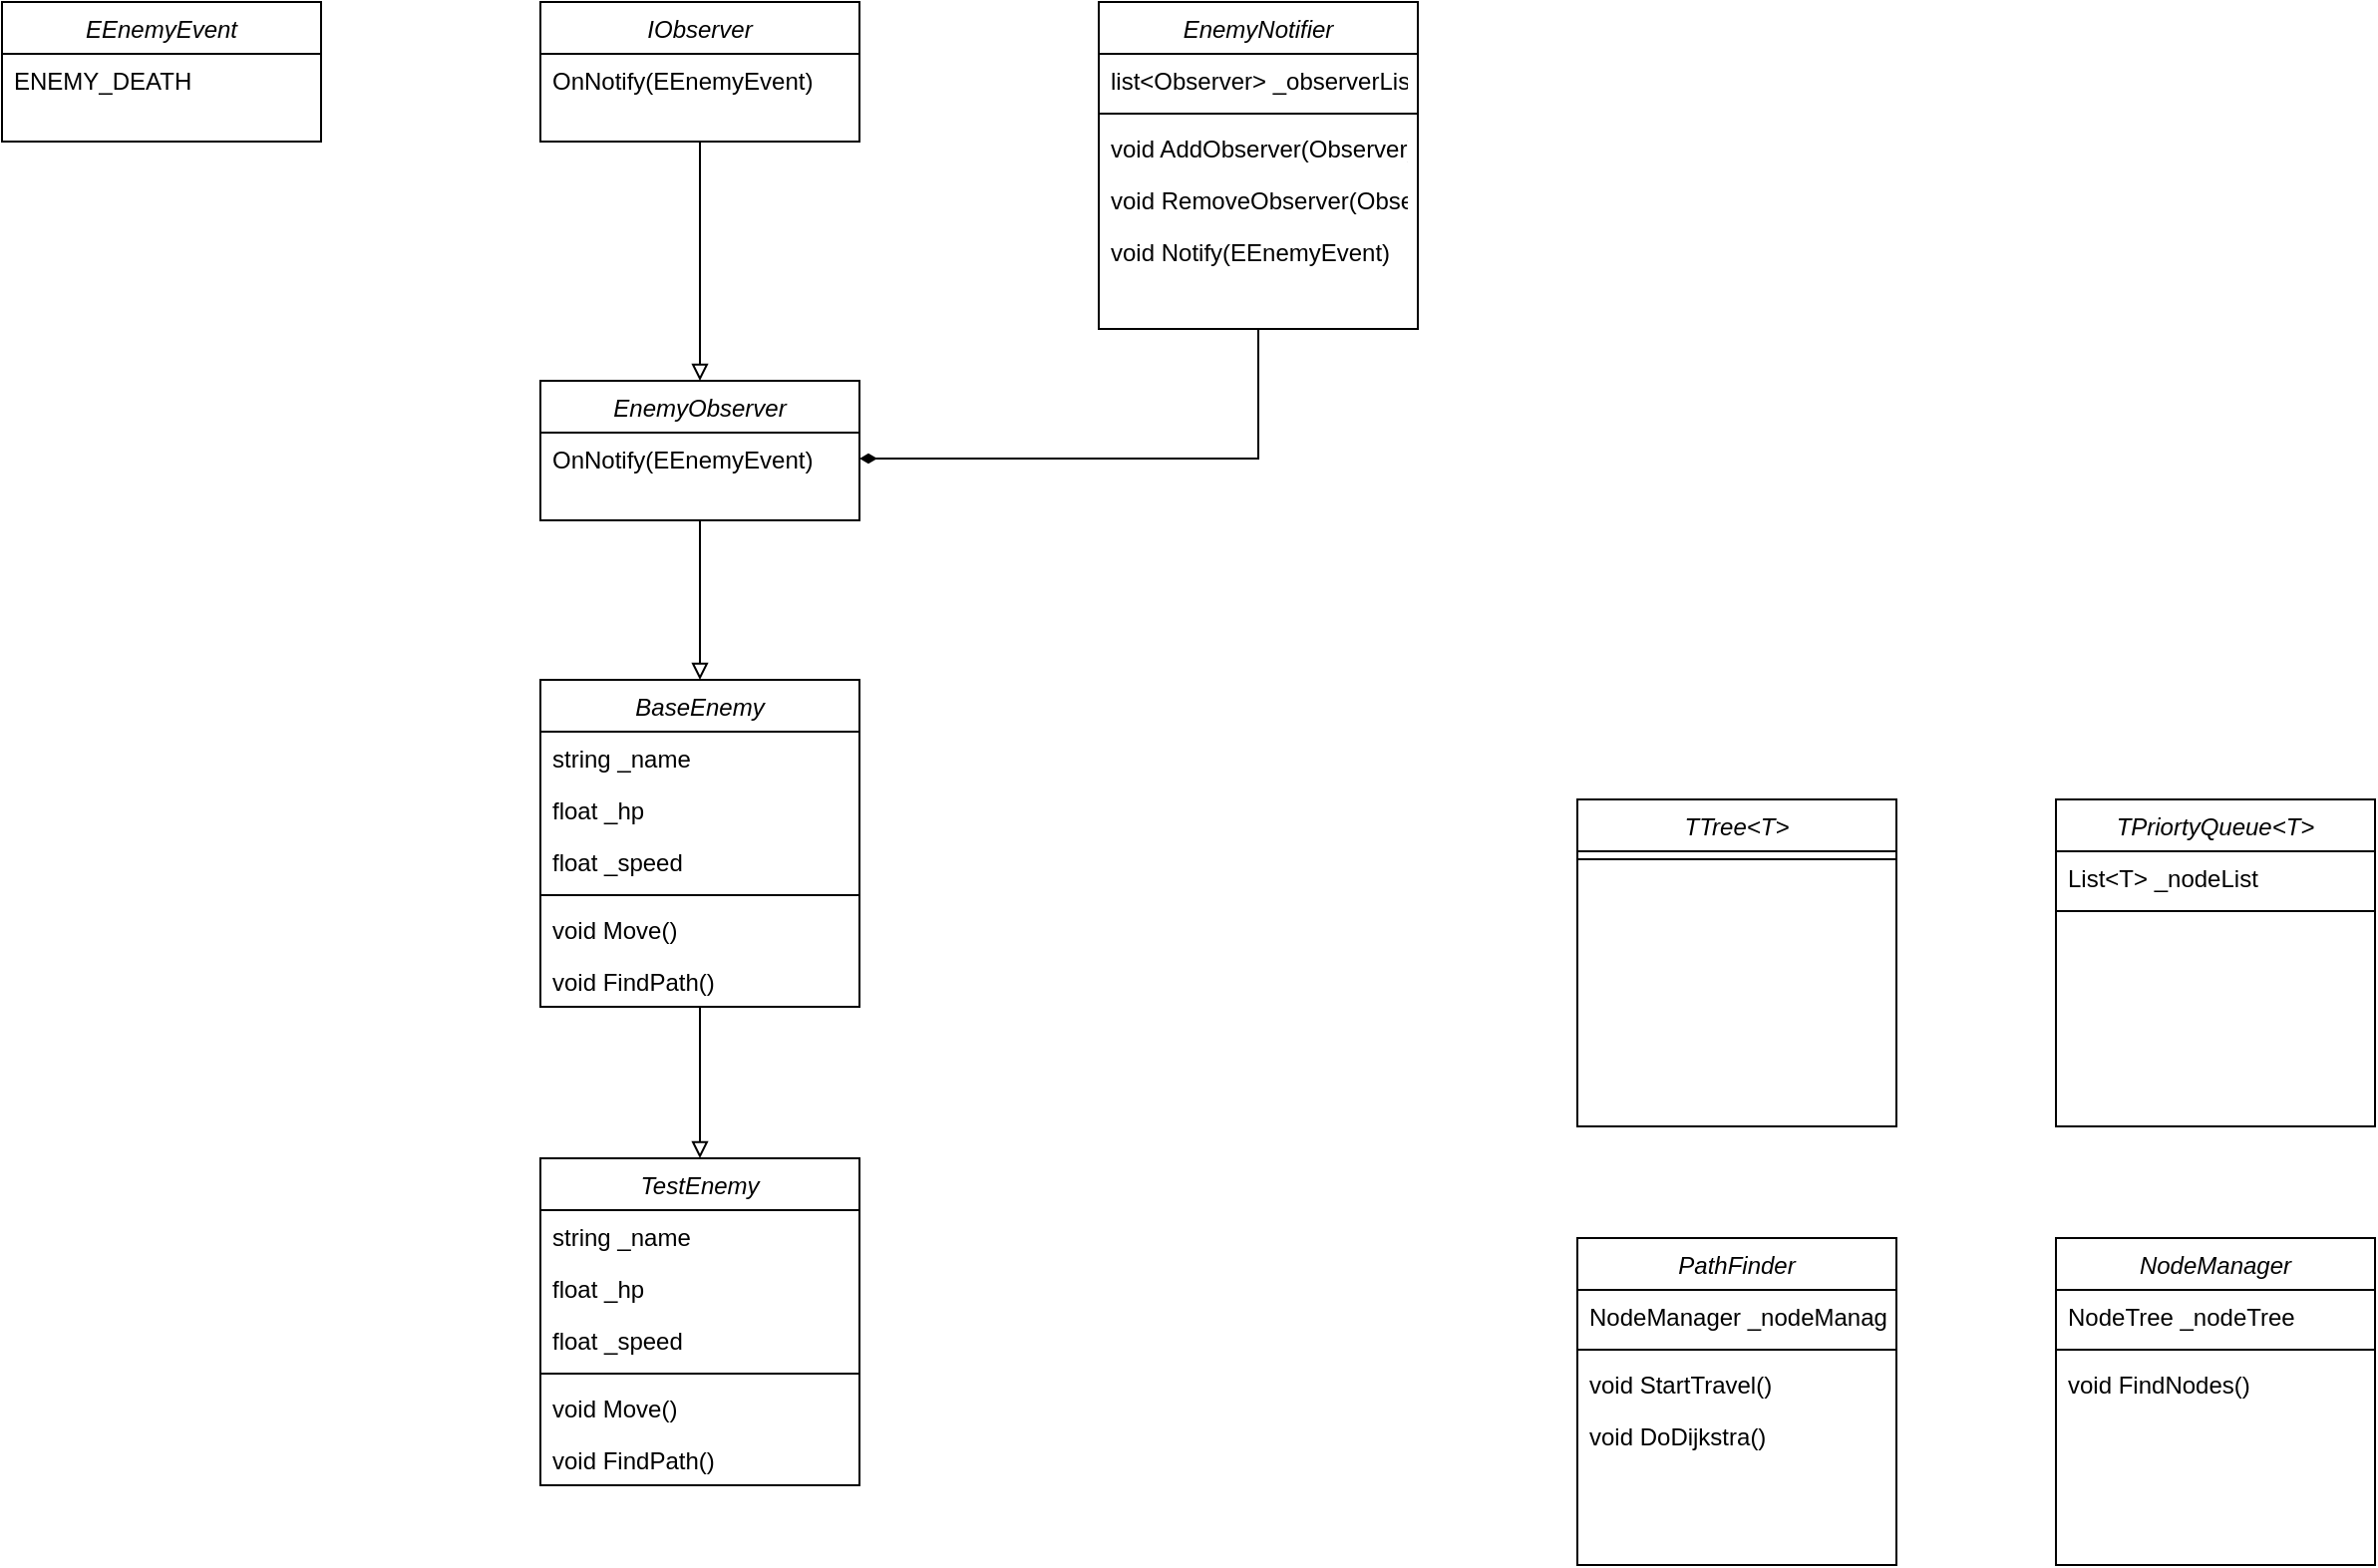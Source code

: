 <mxfile version="14.4.2" type="device"><diagram id="C5RBs43oDa-KdzZeNtuy" name="Page-1"><mxGraphModel dx="1062" dy="2112" grid="1" gridSize="10" guides="1" tooltips="1" connect="1" arrows="1" fold="1" page="1" pageScale="1" pageWidth="827" pageHeight="1169" math="0" shadow="0"><root><mxCell id="WIyWlLk6GJQsqaUBKTNV-0"/><mxCell id="WIyWlLk6GJQsqaUBKTNV-1" parent="WIyWlLk6GJQsqaUBKTNV-0"/><mxCell id="cOfWhoq0ihBr1ONqviCs-7" style="edgeStyle=orthogonalEdgeStyle;rounded=0;orthogonalLoop=1;jettySize=auto;html=1;entryX=0.5;entryY=0;entryDx=0;entryDy=0;endArrow=block;endFill=0;" parent="WIyWlLk6GJQsqaUBKTNV-1" source="zkfFHV4jXpPFQw0GAbJ--0" target="cOfWhoq0ihBr1ONqviCs-0" edge="1"><mxGeometry relative="1" as="geometry"/></mxCell><mxCell id="zkfFHV4jXpPFQw0GAbJ--0" value="BaseEnemy" style="swimlane;fontStyle=2;align=center;verticalAlign=top;childLayout=stackLayout;horizontal=1;startSize=26;horizontalStack=0;resizeParent=1;resizeLast=0;collapsible=1;marginBottom=0;rounded=0;shadow=0;strokeWidth=1;" parent="WIyWlLk6GJQsqaUBKTNV-1" vertex="1"><mxGeometry x="280" y="-360" width="160" height="164" as="geometry"><mxRectangle x="230" y="140" width="160" height="26" as="alternateBounds"/></mxGeometry></mxCell><mxCell id="zkfFHV4jXpPFQw0GAbJ--1" value="string _name" style="text;align=left;verticalAlign=top;spacingLeft=4;spacingRight=4;overflow=hidden;rotatable=0;points=[[0,0.5],[1,0.5]];portConstraint=eastwest;" parent="zkfFHV4jXpPFQw0GAbJ--0" vertex="1"><mxGeometry y="26" width="160" height="26" as="geometry"/></mxCell><mxCell id="zkfFHV4jXpPFQw0GAbJ--2" value="float _hp" style="text;align=left;verticalAlign=top;spacingLeft=4;spacingRight=4;overflow=hidden;rotatable=0;points=[[0,0.5],[1,0.5]];portConstraint=eastwest;rounded=0;shadow=0;html=0;" parent="zkfFHV4jXpPFQw0GAbJ--0" vertex="1"><mxGeometry y="52" width="160" height="26" as="geometry"/></mxCell><mxCell id="zkfFHV4jXpPFQw0GAbJ--3" value="float _speed" style="text;align=left;verticalAlign=top;spacingLeft=4;spacingRight=4;overflow=hidden;rotatable=0;points=[[0,0.5],[1,0.5]];portConstraint=eastwest;rounded=0;shadow=0;html=0;" parent="zkfFHV4jXpPFQw0GAbJ--0" vertex="1"><mxGeometry y="78" width="160" height="26" as="geometry"/></mxCell><mxCell id="zkfFHV4jXpPFQw0GAbJ--4" value="" style="line;html=1;strokeWidth=1;align=left;verticalAlign=middle;spacingTop=-1;spacingLeft=3;spacingRight=3;rotatable=0;labelPosition=right;points=[];portConstraint=eastwest;" parent="zkfFHV4jXpPFQw0GAbJ--0" vertex="1"><mxGeometry y="104" width="160" height="8" as="geometry"/></mxCell><mxCell id="zkfFHV4jXpPFQw0GAbJ--5" value="void Move()" style="text;align=left;verticalAlign=top;spacingLeft=4;spacingRight=4;overflow=hidden;rotatable=0;points=[[0,0.5],[1,0.5]];portConstraint=eastwest;" parent="zkfFHV4jXpPFQw0GAbJ--0" vertex="1"><mxGeometry y="112" width="160" height="26" as="geometry"/></mxCell><mxCell id="GhCnCZFte-D8Sw5Zx6Mt-7" value="void FindPath()" style="text;align=left;verticalAlign=top;spacingLeft=4;spacingRight=4;overflow=hidden;rotatable=0;points=[[0,0.5],[1,0.5]];portConstraint=eastwest;" parent="zkfFHV4jXpPFQw0GAbJ--0" vertex="1"><mxGeometry y="138" width="160" height="26" as="geometry"/></mxCell><mxCell id="GhCnCZFte-D8Sw5Zx6Mt-8" value="PathFinder" style="swimlane;fontStyle=2;align=center;verticalAlign=top;childLayout=stackLayout;horizontal=1;startSize=26;horizontalStack=0;resizeParent=1;resizeLast=0;collapsible=1;marginBottom=0;rounded=0;shadow=0;strokeWidth=1;" parent="WIyWlLk6GJQsqaUBKTNV-1" vertex="1"><mxGeometry x="800" y="-80" width="160" height="164" as="geometry"><mxRectangle x="230" y="140" width="160" height="26" as="alternateBounds"/></mxGeometry></mxCell><mxCell id="GhCnCZFte-D8Sw5Zx6Mt-18" value="NodeManager _nodeManager" style="text;align=left;verticalAlign=top;spacingLeft=4;spacingRight=4;overflow=hidden;rotatable=0;points=[[0,0.5],[1,0.5]];portConstraint=eastwest;" parent="GhCnCZFte-D8Sw5Zx6Mt-8" vertex="1"><mxGeometry y="26" width="160" height="26" as="geometry"/></mxCell><mxCell id="GhCnCZFte-D8Sw5Zx6Mt-12" value="" style="line;html=1;strokeWidth=1;align=left;verticalAlign=middle;spacingTop=-1;spacingLeft=3;spacingRight=3;rotatable=0;labelPosition=right;points=[];portConstraint=eastwest;" parent="GhCnCZFte-D8Sw5Zx6Mt-8" vertex="1"><mxGeometry y="52" width="160" height="8" as="geometry"/></mxCell><mxCell id="GhCnCZFte-D8Sw5Zx6Mt-19" value="void StartTravel()" style="text;align=left;verticalAlign=top;spacingLeft=4;spacingRight=4;overflow=hidden;rotatable=0;points=[[0,0.5],[1,0.5]];portConstraint=eastwest;" parent="GhCnCZFte-D8Sw5Zx6Mt-8" vertex="1"><mxGeometry y="60" width="160" height="26" as="geometry"/></mxCell><mxCell id="GhCnCZFte-D8Sw5Zx6Mt-20" value="void DoDijkstra()" style="text;align=left;verticalAlign=top;spacingLeft=4;spacingRight=4;overflow=hidden;rotatable=0;points=[[0,0.5],[1,0.5]];portConstraint=eastwest;" parent="GhCnCZFte-D8Sw5Zx6Mt-8" vertex="1"><mxGeometry y="86" width="160" height="26" as="geometry"/></mxCell><mxCell id="GhCnCZFte-D8Sw5Zx6Mt-15" value="NodeManager" style="swimlane;fontStyle=2;align=center;verticalAlign=top;childLayout=stackLayout;horizontal=1;startSize=26;horizontalStack=0;resizeParent=1;resizeLast=0;collapsible=1;marginBottom=0;rounded=0;shadow=0;strokeWidth=1;" parent="WIyWlLk6GJQsqaUBKTNV-1" vertex="1"><mxGeometry x="1040" y="-80" width="160" height="164" as="geometry"><mxRectangle x="230" y="140" width="160" height="26" as="alternateBounds"/></mxGeometry></mxCell><mxCell id="GhCnCZFte-D8Sw5Zx6Mt-16" value="NodeTree _nodeTree" style="text;align=left;verticalAlign=top;spacingLeft=4;spacingRight=4;overflow=hidden;rotatable=0;points=[[0,0.5],[1,0.5]];portConstraint=eastwest;" parent="GhCnCZFte-D8Sw5Zx6Mt-15" vertex="1"><mxGeometry y="26" width="160" height="26" as="geometry"/></mxCell><mxCell id="GhCnCZFte-D8Sw5Zx6Mt-17" value="" style="line;html=1;strokeWidth=1;align=left;verticalAlign=middle;spacingTop=-1;spacingLeft=3;spacingRight=3;rotatable=0;labelPosition=right;points=[];portConstraint=eastwest;" parent="GhCnCZFte-D8Sw5Zx6Mt-15" vertex="1"><mxGeometry y="52" width="160" height="8" as="geometry"/></mxCell><mxCell id="GhCnCZFte-D8Sw5Zx6Mt-21" value="void FindNodes()" style="text;align=left;verticalAlign=top;spacingLeft=4;spacingRight=4;overflow=hidden;rotatable=0;points=[[0,0.5],[1,0.5]];portConstraint=eastwest;" parent="GhCnCZFte-D8Sw5Zx6Mt-15" vertex="1"><mxGeometry y="60" width="160" height="26" as="geometry"/></mxCell><mxCell id="GhCnCZFte-D8Sw5Zx6Mt-27" value="TTree&lt;T&gt;" style="swimlane;fontStyle=2;align=center;verticalAlign=top;childLayout=stackLayout;horizontal=1;startSize=26;horizontalStack=0;resizeParent=1;resizeLast=0;collapsible=1;marginBottom=0;rounded=0;shadow=0;strokeWidth=1;" parent="WIyWlLk6GJQsqaUBKTNV-1" vertex="1"><mxGeometry x="800" y="-300" width="160" height="164" as="geometry"><mxRectangle x="230" y="140" width="160" height="26" as="alternateBounds"/></mxGeometry></mxCell><mxCell id="GhCnCZFte-D8Sw5Zx6Mt-29" value="" style="line;html=1;strokeWidth=1;align=left;verticalAlign=middle;spacingTop=-1;spacingLeft=3;spacingRight=3;rotatable=0;labelPosition=right;points=[];portConstraint=eastwest;" parent="GhCnCZFte-D8Sw5Zx6Mt-27" vertex="1"><mxGeometry y="26" width="160" height="8" as="geometry"/></mxCell><mxCell id="qt1KKAQsmg6q9iHItkiG-0" value="TPriortyQueue&lt;T&gt;" style="swimlane;fontStyle=2;align=center;verticalAlign=top;childLayout=stackLayout;horizontal=1;startSize=26;horizontalStack=0;resizeParent=1;resizeLast=0;collapsible=1;marginBottom=0;rounded=0;shadow=0;strokeWidth=1;" parent="WIyWlLk6GJQsqaUBKTNV-1" vertex="1"><mxGeometry x="1040" y="-300" width="160" height="164" as="geometry"><mxRectangle x="230" y="140" width="160" height="26" as="alternateBounds"/></mxGeometry></mxCell><mxCell id="qt1KKAQsmg6q9iHItkiG-1" value="List&lt;T&gt; _nodeList" style="text;align=left;verticalAlign=top;spacingLeft=4;spacingRight=4;overflow=hidden;rotatable=0;points=[[0,0.5],[1,0.5]];portConstraint=eastwest;" parent="qt1KKAQsmg6q9iHItkiG-0" vertex="1"><mxGeometry y="26" width="160" height="26" as="geometry"/></mxCell><mxCell id="qt1KKAQsmg6q9iHItkiG-2" value="" style="line;html=1;strokeWidth=1;align=left;verticalAlign=middle;spacingTop=-1;spacingLeft=3;spacingRight=3;rotatable=0;labelPosition=right;points=[];portConstraint=eastwest;" parent="qt1KKAQsmg6q9iHItkiG-0" vertex="1"><mxGeometry y="52" width="160" height="8" as="geometry"/></mxCell><mxCell id="2J2ge2YIvZpj_6lWmjrh-9" style="edgeStyle=orthogonalEdgeStyle;rounded=0;orthogonalLoop=1;jettySize=auto;html=1;exitX=0.5;exitY=1;exitDx=0;exitDy=0;endArrow=block;endFill=0;" parent="WIyWlLk6GJQsqaUBKTNV-1" source="2J2ge2YIvZpj_6lWmjrh-1" target="zkfFHV4jXpPFQw0GAbJ--0" edge="1"><mxGeometry relative="1" as="geometry"/></mxCell><mxCell id="2J2ge2YIvZpj_6lWmjrh-1" value="EnemyObserver" style="swimlane;fontStyle=2;align=center;verticalAlign=top;childLayout=stackLayout;horizontal=1;startSize=26;horizontalStack=0;resizeParent=1;resizeLast=0;collapsible=1;marginBottom=0;rounded=0;shadow=0;strokeWidth=1;" parent="WIyWlLk6GJQsqaUBKTNV-1" vertex="1"><mxGeometry x="280" y="-510" width="160" height="70" as="geometry"><mxRectangle x="230" y="140" width="160" height="26" as="alternateBounds"/></mxGeometry></mxCell><mxCell id="2J2ge2YIvZpj_6lWmjrh-8" value="OnNotify(EEnemyEvent)" style="text;align=left;verticalAlign=top;spacingLeft=4;spacingRight=4;overflow=hidden;rotatable=0;points=[[0,0.5],[1,0.5]];portConstraint=eastwest;" parent="2J2ge2YIvZpj_6lWmjrh-1" vertex="1"><mxGeometry y="26" width="160" height="26" as="geometry"/></mxCell><mxCell id="2J2ge2YIvZpj_6lWmjrh-22" style="edgeStyle=orthogonalEdgeStyle;rounded=0;orthogonalLoop=1;jettySize=auto;html=1;exitX=0.5;exitY=1;exitDx=0;exitDy=0;entryX=1;entryY=0.5;entryDx=0;entryDy=0;endArrow=diamondThin;endFill=1;" parent="WIyWlLk6GJQsqaUBKTNV-1" source="2J2ge2YIvZpj_6lWmjrh-10" target="2J2ge2YIvZpj_6lWmjrh-8" edge="1"><mxGeometry relative="1" as="geometry"/></mxCell><mxCell id="2J2ge2YIvZpj_6lWmjrh-10" value="EnemyNotifier" style="swimlane;fontStyle=2;align=center;verticalAlign=top;childLayout=stackLayout;horizontal=1;startSize=26;horizontalStack=0;resizeParent=1;resizeLast=0;collapsible=1;marginBottom=0;rounded=0;shadow=0;strokeWidth=1;" parent="WIyWlLk6GJQsqaUBKTNV-1" vertex="1"><mxGeometry x="560" y="-700" width="160" height="164" as="geometry"><mxRectangle x="230" y="140" width="160" height="26" as="alternateBounds"/></mxGeometry></mxCell><mxCell id="2J2ge2YIvZpj_6lWmjrh-11" value="list&lt;Observer&gt; _observerList" style="text;align=left;verticalAlign=top;spacingLeft=4;spacingRight=4;overflow=hidden;rotatable=0;points=[[0,0.5],[1,0.5]];portConstraint=eastwest;" parent="2J2ge2YIvZpj_6lWmjrh-10" vertex="1"><mxGeometry y="26" width="160" height="26" as="geometry"/></mxCell><mxCell id="2J2ge2YIvZpj_6lWmjrh-14" value="" style="line;html=1;strokeWidth=1;align=left;verticalAlign=middle;spacingTop=-1;spacingLeft=3;spacingRight=3;rotatable=0;labelPosition=right;points=[];portConstraint=eastwest;" parent="2J2ge2YIvZpj_6lWmjrh-10" vertex="1"><mxGeometry y="52" width="160" height="8" as="geometry"/></mxCell><mxCell id="2J2ge2YIvZpj_6lWmjrh-15" value="void AddObserver(Observer)" style="text;align=left;verticalAlign=top;spacingLeft=4;spacingRight=4;overflow=hidden;rotatable=0;points=[[0,0.5],[1,0.5]];portConstraint=eastwest;" parent="2J2ge2YIvZpj_6lWmjrh-10" vertex="1"><mxGeometry y="60" width="160" height="26" as="geometry"/></mxCell><mxCell id="2J2ge2YIvZpj_6lWmjrh-16" value="void RemoveObserver(Observer)" style="text;align=left;verticalAlign=top;spacingLeft=4;spacingRight=4;overflow=hidden;rotatable=0;points=[[0,0.5],[1,0.5]];portConstraint=eastwest;" parent="2J2ge2YIvZpj_6lWmjrh-10" vertex="1"><mxGeometry y="86" width="160" height="26" as="geometry"/></mxCell><mxCell id="2J2ge2YIvZpj_6lWmjrh-17" value="void Notify(EEnemyEvent)" style="text;align=left;verticalAlign=top;spacingLeft=4;spacingRight=4;overflow=hidden;rotatable=0;points=[[0,0.5],[1,0.5]];portConstraint=eastwest;" parent="2J2ge2YIvZpj_6lWmjrh-10" vertex="1"><mxGeometry y="112" width="160" height="26" as="geometry"/></mxCell><mxCell id="2J2ge2YIvZpj_6lWmjrh-18" value="EEnemyEvent" style="swimlane;fontStyle=2;align=center;verticalAlign=top;childLayout=stackLayout;horizontal=1;startSize=26;horizontalStack=0;resizeParent=1;resizeLast=0;collapsible=1;marginBottom=0;rounded=0;shadow=0;strokeWidth=1;" parent="WIyWlLk6GJQsqaUBKTNV-1" vertex="1"><mxGeometry x="10" y="-700" width="160" height="70" as="geometry"><mxRectangle x="230" y="140" width="160" height="26" as="alternateBounds"/></mxGeometry></mxCell><mxCell id="2J2ge2YIvZpj_6lWmjrh-19" value="ENEMY_DEATH" style="text;align=left;verticalAlign=top;spacingLeft=4;spacingRight=4;overflow=hidden;rotatable=0;points=[[0,0.5],[1,0.5]];portConstraint=eastwest;" parent="2J2ge2YIvZpj_6lWmjrh-18" vertex="1"><mxGeometry y="26" width="160" height="22" as="geometry"/></mxCell><mxCell id="cOfWhoq0ihBr1ONqviCs-0" value="TestEnemy" style="swimlane;fontStyle=2;align=center;verticalAlign=top;childLayout=stackLayout;horizontal=1;startSize=26;horizontalStack=0;resizeParent=1;resizeLast=0;collapsible=1;marginBottom=0;rounded=0;shadow=0;strokeWidth=1;" parent="WIyWlLk6GJQsqaUBKTNV-1" vertex="1"><mxGeometry x="280" y="-120" width="160" height="164" as="geometry"><mxRectangle x="230" y="140" width="160" height="26" as="alternateBounds"/></mxGeometry></mxCell><mxCell id="cOfWhoq0ihBr1ONqviCs-1" value="string _name" style="text;align=left;verticalAlign=top;spacingLeft=4;spacingRight=4;overflow=hidden;rotatable=0;points=[[0,0.5],[1,0.5]];portConstraint=eastwest;" parent="cOfWhoq0ihBr1ONqviCs-0" vertex="1"><mxGeometry y="26" width="160" height="26" as="geometry"/></mxCell><mxCell id="cOfWhoq0ihBr1ONqviCs-2" value="float _hp" style="text;align=left;verticalAlign=top;spacingLeft=4;spacingRight=4;overflow=hidden;rotatable=0;points=[[0,0.5],[1,0.5]];portConstraint=eastwest;rounded=0;shadow=0;html=0;" parent="cOfWhoq0ihBr1ONqviCs-0" vertex="1"><mxGeometry y="52" width="160" height="26" as="geometry"/></mxCell><mxCell id="cOfWhoq0ihBr1ONqviCs-3" value="float _speed" style="text;align=left;verticalAlign=top;spacingLeft=4;spacingRight=4;overflow=hidden;rotatable=0;points=[[0,0.5],[1,0.5]];portConstraint=eastwest;rounded=0;shadow=0;html=0;" parent="cOfWhoq0ihBr1ONqviCs-0" vertex="1"><mxGeometry y="78" width="160" height="26" as="geometry"/></mxCell><mxCell id="cOfWhoq0ihBr1ONqviCs-4" value="" style="line;html=1;strokeWidth=1;align=left;verticalAlign=middle;spacingTop=-1;spacingLeft=3;spacingRight=3;rotatable=0;labelPosition=right;points=[];portConstraint=eastwest;" parent="cOfWhoq0ihBr1ONqviCs-0" vertex="1"><mxGeometry y="104" width="160" height="8" as="geometry"/></mxCell><mxCell id="cOfWhoq0ihBr1ONqviCs-5" value="void Move()" style="text;align=left;verticalAlign=top;spacingLeft=4;spacingRight=4;overflow=hidden;rotatable=0;points=[[0,0.5],[1,0.5]];portConstraint=eastwest;" parent="cOfWhoq0ihBr1ONqviCs-0" vertex="1"><mxGeometry y="112" width="160" height="26" as="geometry"/></mxCell><mxCell id="cOfWhoq0ihBr1ONqviCs-6" value="void FindPath()" style="text;align=left;verticalAlign=top;spacingLeft=4;spacingRight=4;overflow=hidden;rotatable=0;points=[[0,0.5],[1,0.5]];portConstraint=eastwest;" parent="cOfWhoq0ihBr1ONqviCs-0" vertex="1"><mxGeometry y="138" width="160" height="26" as="geometry"/></mxCell><mxCell id="cOfWhoq0ihBr1ONqviCs-11" style="edgeStyle=orthogonalEdgeStyle;rounded=0;orthogonalLoop=1;jettySize=auto;html=1;exitX=0.5;exitY=1;exitDx=0;exitDy=0;endArrow=block;endFill=0;" parent="WIyWlLk6GJQsqaUBKTNV-1" source="cOfWhoq0ihBr1ONqviCs-8" target="2J2ge2YIvZpj_6lWmjrh-1" edge="1"><mxGeometry relative="1" as="geometry"/></mxCell><mxCell id="cOfWhoq0ihBr1ONqviCs-8" value="IObserver" style="swimlane;fontStyle=2;align=center;verticalAlign=top;childLayout=stackLayout;horizontal=1;startSize=26;horizontalStack=0;resizeParent=1;resizeLast=0;collapsible=1;marginBottom=0;rounded=0;shadow=0;strokeWidth=1;" parent="WIyWlLk6GJQsqaUBKTNV-1" vertex="1"><mxGeometry x="280" y="-700" width="160" height="70" as="geometry"><mxRectangle x="230" y="140" width="160" height="26" as="alternateBounds"/></mxGeometry></mxCell><mxCell id="cOfWhoq0ihBr1ONqviCs-9" value="OnNotify(EEnemyEvent)" style="text;align=left;verticalAlign=top;spacingLeft=4;spacingRight=4;overflow=hidden;rotatable=0;points=[[0,0.5],[1,0.5]];portConstraint=eastwest;" parent="cOfWhoq0ihBr1ONqviCs-8" vertex="1"><mxGeometry y="26" width="160" height="26" as="geometry"/></mxCell></root></mxGraphModel></diagram></mxfile>